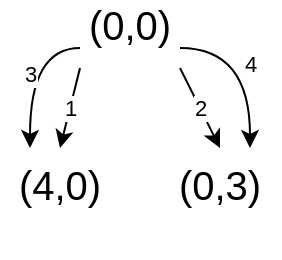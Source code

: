 <mxfile version="26.0.16">
  <diagram name="Strona-1" id="Gymj996oWL-E4kMO8k5C">
    <mxGraphModel dx="838" dy="756" grid="1" gridSize="10" guides="1" tooltips="1" connect="1" arrows="1" fold="1" page="1" pageScale="1" pageWidth="827" pageHeight="1169" math="0" shadow="0">
      <root>
        <mxCell id="0" />
        <mxCell id="1" parent="0" />
        <mxCell id="dBA57uv5i1eGS9D9UouN-4" value="1" style="rounded=0;orthogonalLoop=1;jettySize=auto;html=1;exitX=0;exitY=1;exitDx=0;exitDy=0;entryX=0.5;entryY=0;entryDx=0;entryDy=0;strokeColor=default;" edge="1" parent="1" source="dBA57uv5i1eGS9D9UouN-1" target="dBA57uv5i1eGS9D9UouN-3">
          <mxGeometry relative="1" as="geometry" />
        </mxCell>
        <mxCell id="dBA57uv5i1eGS9D9UouN-6" value="2" style="rounded=0;orthogonalLoop=1;jettySize=auto;html=1;exitX=1;exitY=1;exitDx=0;exitDy=0;entryX=0.5;entryY=0;entryDx=0;entryDy=0;" edge="1" parent="1" source="dBA57uv5i1eGS9D9UouN-1" target="dBA57uv5i1eGS9D9UouN-5">
          <mxGeometry relative="1" as="geometry" />
        </mxCell>
        <mxCell id="dBA57uv5i1eGS9D9UouN-7" value="3" style="edgeStyle=orthogonalEdgeStyle;rounded=0;orthogonalLoop=1;jettySize=auto;html=1;exitX=0;exitY=0.5;exitDx=0;exitDy=0;entryX=0.25;entryY=0;entryDx=0;entryDy=0;curved=1;" edge="1" parent="1" source="dBA57uv5i1eGS9D9UouN-1" target="dBA57uv5i1eGS9D9UouN-3">
          <mxGeometry relative="1" as="geometry" />
        </mxCell>
        <mxCell id="dBA57uv5i1eGS9D9UouN-9" value="4" style="edgeStyle=orthogonalEdgeStyle;rounded=0;orthogonalLoop=1;jettySize=auto;html=1;exitX=1;exitY=0.5;exitDx=0;exitDy=0;entryX=0.75;entryY=0;entryDx=0;entryDy=0;curved=1;" edge="1" parent="1" source="dBA57uv5i1eGS9D9UouN-1" target="dBA57uv5i1eGS9D9UouN-5">
          <mxGeometry relative="1" as="geometry" />
        </mxCell>
        <mxCell id="dBA57uv5i1eGS9D9UouN-1" value="(0,0)&lt;div&gt;&lt;br&gt;&lt;/div&gt;" style="text;html=1;align=center;verticalAlign=middle;whiteSpace=wrap;rounded=0;fontSize=20;" vertex="1" parent="1">
          <mxGeometry x="340" y="180" width="50" height="20" as="geometry" />
        </mxCell>
        <mxCell id="dBA57uv5i1eGS9D9UouN-3" value="(4,0)&lt;div&gt;&lt;br&gt;&lt;/div&gt;" style="text;html=1;align=center;verticalAlign=top;whiteSpace=wrap;rounded=0;fontSize=20;spacingBottom=0;" vertex="1" parent="1">
          <mxGeometry x="300" y="240" width="60" height="30" as="geometry" />
        </mxCell>
        <mxCell id="dBA57uv5i1eGS9D9UouN-5" value="(0,3)&lt;div&gt;&lt;div&gt;&lt;br&gt;&lt;/div&gt;&lt;/div&gt;" style="text;html=1;align=center;verticalAlign=top;whiteSpace=wrap;rounded=0;fontSize=20;" vertex="1" parent="1">
          <mxGeometry x="380" y="240" width="60" height="30" as="geometry" />
        </mxCell>
      </root>
    </mxGraphModel>
  </diagram>
</mxfile>
